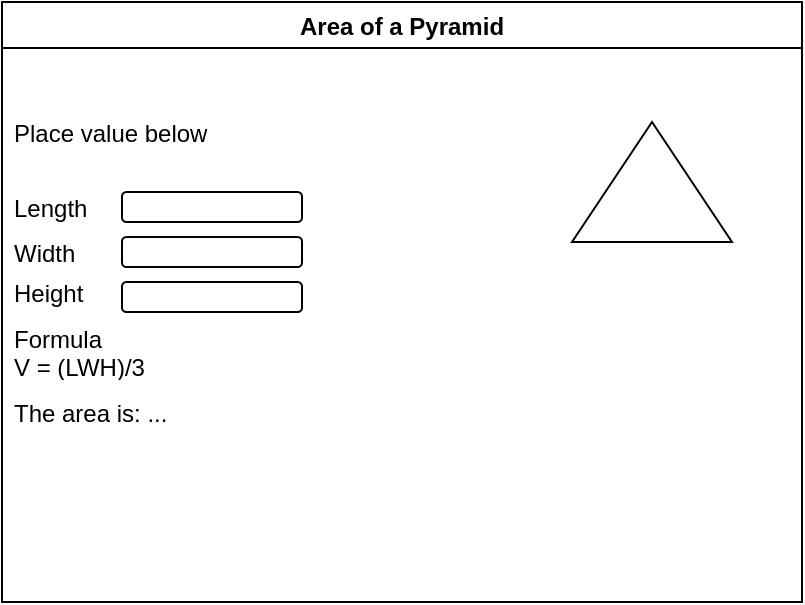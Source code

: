 <mxfile>
    <diagram id="FQw8ab2Lno5x91eKp0SW" name="Page-1">
        <mxGraphModel dx="495" dy="468" grid="1" gridSize="10" guides="1" tooltips="1" connect="1" arrows="1" fold="1" page="1" pageScale="1" pageWidth="850" pageHeight="1100" math="0" shadow="0">
            <root>
                <mxCell id="0"/>
                <mxCell id="1" parent="0"/>
                <mxCell id="7" value="Area of a Pyramid" style="swimlane;" vertex="1" parent="1">
                    <mxGeometry x="100" y="190" width="400" height="300" as="geometry"/>
                </mxCell>
                <mxCell id="8" value="" style="triangle;whiteSpace=wrap;html=1;rotation=-90;" vertex="1" parent="7">
                    <mxGeometry x="295" y="50" width="60" height="80" as="geometry"/>
                </mxCell>
                <mxCell id="9" value="" style="rounded=1;whiteSpace=wrap;html=1;" vertex="1" parent="7">
                    <mxGeometry x="60" y="95" width="90" height="15" as="geometry"/>
                </mxCell>
                <mxCell id="10" value="Length" style="text;strokeColor=none;fillColor=none;align=left;verticalAlign=middle;spacingLeft=4;spacingRight=4;overflow=hidden;points=[[0,0.5],[1,0.5]];portConstraint=eastwest;rotatable=0;" vertex="1" parent="7">
                    <mxGeometry y="87.5" width="60" height="30" as="geometry"/>
                </mxCell>
                <mxCell id="12" value="Width" style="text;strokeColor=none;fillColor=none;align=left;verticalAlign=middle;spacingLeft=4;spacingRight=4;overflow=hidden;points=[[0,0.5],[1,0.5]];portConstraint=eastwest;rotatable=0;" vertex="1" parent="7">
                    <mxGeometry y="110" width="60" height="30" as="geometry"/>
                </mxCell>
                <mxCell id="13" value="Height" style="text;strokeColor=none;fillColor=none;align=left;verticalAlign=middle;spacingLeft=4;spacingRight=4;overflow=hidden;points=[[0,0.5],[1,0.5]];portConstraint=eastwest;rotatable=0;" vertex="1" parent="7">
                    <mxGeometry y="130" width="60" height="30" as="geometry"/>
                </mxCell>
                <mxCell id="14" value="" style="rounded=1;whiteSpace=wrap;html=1;" vertex="1" parent="7">
                    <mxGeometry x="60" y="117.5" width="90" height="15" as="geometry"/>
                </mxCell>
                <mxCell id="15" value="" style="rounded=1;whiteSpace=wrap;html=1;" vertex="1" parent="7">
                    <mxGeometry x="60" y="140" width="90" height="15" as="geometry"/>
                </mxCell>
                <mxCell id="16" value="Formula &#10;V = (LWH)/3" style="text;strokeColor=none;fillColor=none;align=left;verticalAlign=middle;spacingLeft=4;spacingRight=4;overflow=hidden;points=[[0,0.5],[1,0.5]];portConstraint=eastwest;rotatable=0;" vertex="1" parent="7">
                    <mxGeometry y="160" width="80" height="30" as="geometry"/>
                </mxCell>
                <mxCell id="17" value="Place value below" style="text;strokeColor=none;fillColor=none;align=left;verticalAlign=middle;spacingLeft=4;spacingRight=4;overflow=hidden;points=[[0,0.5],[1,0.5]];portConstraint=eastwest;rotatable=0;" vertex="1" parent="7">
                    <mxGeometry y="50" width="120" height="30" as="geometry"/>
                </mxCell>
                <mxCell id="18" value="The area is: ..." style="text;strokeColor=none;fillColor=none;align=left;verticalAlign=middle;spacingLeft=4;spacingRight=4;overflow=hidden;points=[[0,0.5],[1,0.5]];portConstraint=eastwest;rotatable=0;" vertex="1" parent="7">
                    <mxGeometry y="190" width="90" height="30" as="geometry"/>
                </mxCell>
            </root>
        </mxGraphModel>
    </diagram>
</mxfile>